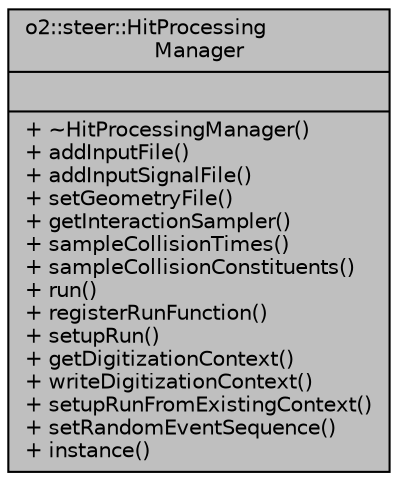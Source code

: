 digraph "o2::steer::HitProcessingManager"
{
 // INTERACTIVE_SVG=YES
  bgcolor="transparent";
  edge [fontname="Helvetica",fontsize="10",labelfontname="Helvetica",labelfontsize="10"];
  node [fontname="Helvetica",fontsize="10",shape=record];
  Node1 [label="{o2::steer::HitProcessing\lManager\n||+ ~HitProcessingManager()\l+ addInputFile()\l+ addInputSignalFile()\l+ setGeometryFile()\l+ getInteractionSampler()\l+ sampleCollisionTimes()\l+ sampleCollisionConstituents()\l+ run()\l+ registerRunFunction()\l+ setupRun()\l+ getDigitizationContext()\l+ writeDigitizationContext()\l+ setupRunFromExistingContext()\l+ setRandomEventSequence()\l+ instance()\l}",height=0.2,width=0.4,color="black", fillcolor="grey75", style="filled", fontcolor="black"];
}
